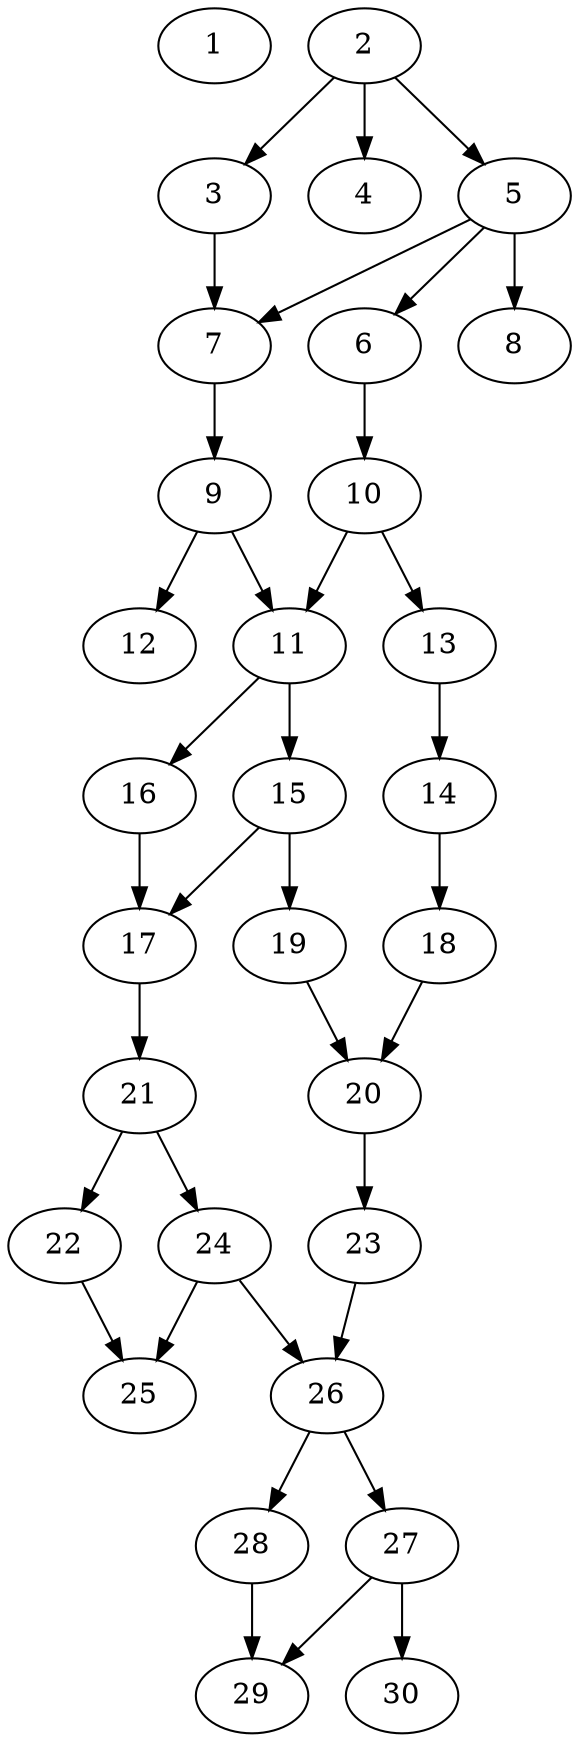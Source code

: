 // DAG automatically generated by daggen at Wed Apr 12 12:20:59 2017
// ./daggen --dot -n 30 --jump=1 --fat=0.4 --regularity=0.2 --density=0.6 
digraph G {
  1 [size="159112003620", alpha="0.19"]
  2 [size="3555367480", alpha="0.11"]
  2 -> 3 [size ="75497472"]
  2 -> 4 [size ="75497472"]
  2 -> 5 [size ="75497472"]
  3 [size="117899822151", alpha="0.12"]
  3 -> 7 [size ="411041792"]
  4 [size="90547956684", alpha="0.01"]
  5 [size="708376347923", alpha="0.05"]
  5 -> 6 [size ="679477248"]
  5 -> 7 [size ="679477248"]
  5 -> 8 [size ="679477248"]
  6 [size="8667816667", alpha="0.08"]
  6 -> 10 [size ="301989888"]
  7 [size="40513921836", alpha="0.20"]
  7 -> 9 [size ="134217728"]
  8 [size="68719476736", alpha="0.11"]
  9 [size="894184338046", alpha="0.02"]
  9 -> 11 [size ="679477248"]
  9 -> 12 [size ="679477248"]
  10 [size="404875507964", alpha="0.02"]
  10 -> 11 [size ="301989888"]
  10 -> 13 [size ="301989888"]
  11 [size="782757789696", alpha="0.03"]
  11 -> 15 [size ="679477248"]
  11 -> 16 [size ="679477248"]
  12 [size="9606905893", alpha="0.05"]
  13 [size="7814648213", alpha="0.14"]
  13 -> 14 [size ="134217728"]
  14 [size="1435413645", alpha="0.12"]
  14 -> 18 [size ="134217728"]
  15 [size="28991029248", alpha="0.08"]
  15 -> 17 [size ="75497472"]
  15 -> 19 [size ="75497472"]
  16 [size="83644768290", alpha="0.01"]
  16 -> 17 [size ="75497472"]
  17 [size="247507824922", alpha="0.18"]
  17 -> 21 [size ="301989888"]
  18 [size="6854321300", alpha="0.02"]
  18 -> 20 [size ="134217728"]
  19 [size="786055657794", alpha="0.05"]
  19 -> 20 [size ="679477248"]
  20 [size="4565655756", alpha="0.11"]
  20 -> 23 [size ="134217728"]
  21 [size="54059756701", alpha="0.13"]
  21 -> 22 [size ="209715200"]
  21 -> 24 [size ="209715200"]
  22 [size="8589934592", alpha="0.04"]
  22 -> 25 [size ="33554432"]
  23 [size="266266094378", alpha="0.12"]
  23 -> 26 [size ="209715200"]
  24 [size="231928233984", alpha="0.19"]
  24 -> 25 [size ="301989888"]
  24 -> 26 [size ="301989888"]
  25 [size="1635569919", alpha="0.06"]
  26 [size="16628247037", alpha="0.06"]
  26 -> 27 [size ="301989888"]
  26 -> 28 [size ="301989888"]
  27 [size="231928233984", alpha="0.16"]
  27 -> 29 [size ="301989888"]
  27 -> 30 [size ="301989888"]
  28 [size="21801440237", alpha="0.10"]
  28 -> 29 [size ="75497472"]
  29 [size="28991029248", alpha="0.04"]
  30 [size="8589934592", alpha="0.10"]
}
